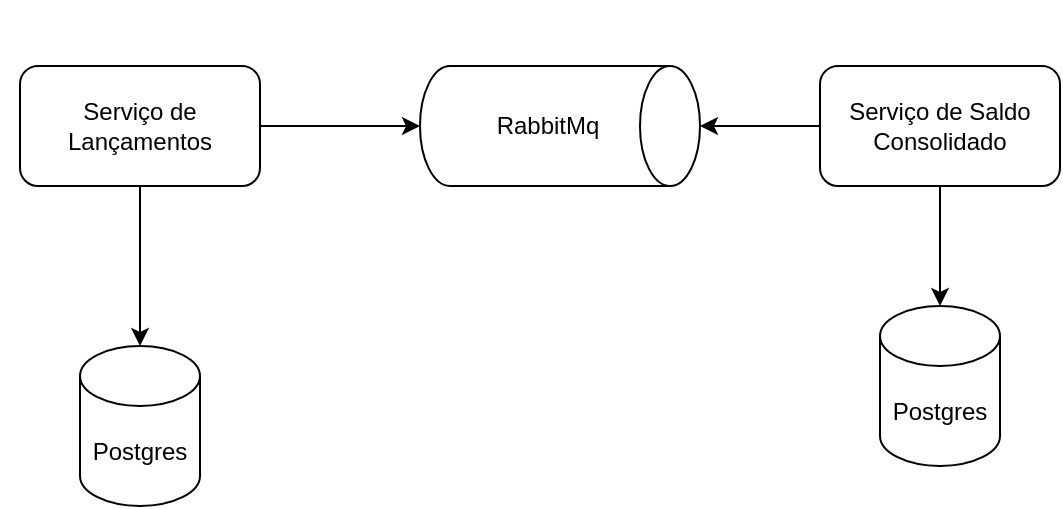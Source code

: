 <mxfile version="24.6.3" type="device">
  <diagram name="Página-1" id="yLTzS1p68xuyKO3XiRlo">
    <mxGraphModel dx="1213" dy="629" grid="1" gridSize="10" guides="1" tooltips="1" connect="1" arrows="1" fold="1" page="1" pageScale="1" pageWidth="827" pageHeight="1169" math="0" shadow="0">
      <root>
        <mxCell id="0" />
        <mxCell id="1" parent="0" />
        <mxCell id="DE6d8VRSHbp8uiTZa6iU-6" style="edgeStyle=orthogonalEdgeStyle;rounded=0;orthogonalLoop=1;jettySize=auto;html=1;" edge="1" parent="1" source="DE6d8VRSHbp8uiTZa6iU-1" target="DE6d8VRSHbp8uiTZa6iU-2">
          <mxGeometry relative="1" as="geometry" />
        </mxCell>
        <mxCell id="DE6d8VRSHbp8uiTZa6iU-1" value="Serviço de Lançamentos" style="rounded=1;whiteSpace=wrap;html=1;" vertex="1" parent="1">
          <mxGeometry x="120" y="200" width="120" height="60" as="geometry" />
        </mxCell>
        <mxCell id="DE6d8VRSHbp8uiTZa6iU-2" value="Postgres" style="shape=cylinder3;whiteSpace=wrap;html=1;boundedLbl=1;backgroundOutline=1;size=15;" vertex="1" parent="1">
          <mxGeometry x="150" y="340" width="60" height="80" as="geometry" />
        </mxCell>
        <mxCell id="DE6d8VRSHbp8uiTZa6iU-3" value="" style="shape=cylinder3;whiteSpace=wrap;html=1;boundedLbl=1;backgroundOutline=1;size=15;rotation=90;" vertex="1" parent="1">
          <mxGeometry x="360" y="160" width="60" height="140" as="geometry" />
        </mxCell>
        <mxCell id="DE6d8VRSHbp8uiTZa6iU-7" style="edgeStyle=orthogonalEdgeStyle;rounded=0;orthogonalLoop=1;jettySize=auto;html=1;" edge="1" parent="1" source="DE6d8VRSHbp8uiTZa6iU-4" target="DE6d8VRSHbp8uiTZa6iU-5">
          <mxGeometry relative="1" as="geometry" />
        </mxCell>
        <mxCell id="DE6d8VRSHbp8uiTZa6iU-10" style="edgeStyle=orthogonalEdgeStyle;rounded=0;orthogonalLoop=1;jettySize=auto;html=1;" edge="1" parent="1" source="DE6d8VRSHbp8uiTZa6iU-4" target="DE6d8VRSHbp8uiTZa6iU-3">
          <mxGeometry relative="1" as="geometry" />
        </mxCell>
        <mxCell id="DE6d8VRSHbp8uiTZa6iU-4" value="Serviço de Saldo Consolidado" style="rounded=1;whiteSpace=wrap;html=1;" vertex="1" parent="1">
          <mxGeometry x="520" y="200" width="120" height="60" as="geometry" />
        </mxCell>
        <mxCell id="DE6d8VRSHbp8uiTZa6iU-5" value="Postgres" style="shape=cylinder3;whiteSpace=wrap;html=1;boundedLbl=1;backgroundOutline=1;size=15;" vertex="1" parent="1">
          <mxGeometry x="550" y="320" width="60" height="80" as="geometry" />
        </mxCell>
        <mxCell id="DE6d8VRSHbp8uiTZa6iU-8" value="RabbitMq" style="text;html=1;align=center;verticalAlign=middle;whiteSpace=wrap;rounded=0;" vertex="1" parent="1">
          <mxGeometry x="354" y="215" width="60" height="30" as="geometry" />
        </mxCell>
        <mxCell id="DE6d8VRSHbp8uiTZa6iU-9" style="edgeStyle=orthogonalEdgeStyle;rounded=0;orthogonalLoop=1;jettySize=auto;html=1;entryX=0.5;entryY=1;entryDx=0;entryDy=0;entryPerimeter=0;" edge="1" parent="1" source="DE6d8VRSHbp8uiTZa6iU-1" target="DE6d8VRSHbp8uiTZa6iU-3">
          <mxGeometry relative="1" as="geometry" />
        </mxCell>
        <mxCell id="DE6d8VRSHbp8uiTZa6iU-11" value="" style="shape=image;html=1;verticalAlign=top;verticalLabelPosition=bottom;labelBackgroundColor=#ffffff;imageAspect=0;aspect=fixed;image=https://cdn1.iconfinder.com/data/icons/ionicons-fill-vol-2/512/logo-docker-128.png" vertex="1" parent="1">
          <mxGeometry x="110" y="170" width="48" height="48" as="geometry" />
        </mxCell>
        <mxCell id="DE6d8VRSHbp8uiTZa6iU-12" value="" style="shape=image;html=1;verticalAlign=top;verticalLabelPosition=bottom;labelBackgroundColor=#ffffff;imageAspect=0;aspect=fixed;image=https://cdn1.iconfinder.com/data/icons/ionicons-fill-vol-2/512/logo-docker-128.png" vertex="1" parent="1">
          <mxGeometry x="130" y="320" width="48" height="48" as="geometry" />
        </mxCell>
        <mxCell id="DE6d8VRSHbp8uiTZa6iU-13" value="" style="shape=image;html=1;verticalAlign=top;verticalLabelPosition=bottom;labelBackgroundColor=#ffffff;imageAspect=0;aspect=fixed;image=https://cdn1.iconfinder.com/data/icons/ionicons-fill-vol-2/512/logo-docker-128.png" vertex="1" parent="1">
          <mxGeometry x="312" y="170" width="48" height="48" as="geometry" />
        </mxCell>
        <mxCell id="DE6d8VRSHbp8uiTZa6iU-14" value="" style="shape=image;html=1;verticalAlign=top;verticalLabelPosition=bottom;labelBackgroundColor=#ffffff;imageAspect=0;aspect=fixed;image=https://cdn1.iconfinder.com/data/icons/ionicons-fill-vol-2/512/logo-docker-128.png" vertex="1" parent="1">
          <mxGeometry x="510" y="167" width="48" height="48" as="geometry" />
        </mxCell>
        <mxCell id="DE6d8VRSHbp8uiTZa6iU-15" value="" style="shape=image;html=1;verticalAlign=top;verticalLabelPosition=bottom;labelBackgroundColor=#ffffff;imageAspect=0;aspect=fixed;image=https://cdn1.iconfinder.com/data/icons/ionicons-fill-vol-2/512/logo-docker-128.png" vertex="1" parent="1">
          <mxGeometry x="530" y="310" width="48" height="48" as="geometry" />
        </mxCell>
      </root>
    </mxGraphModel>
  </diagram>
</mxfile>
